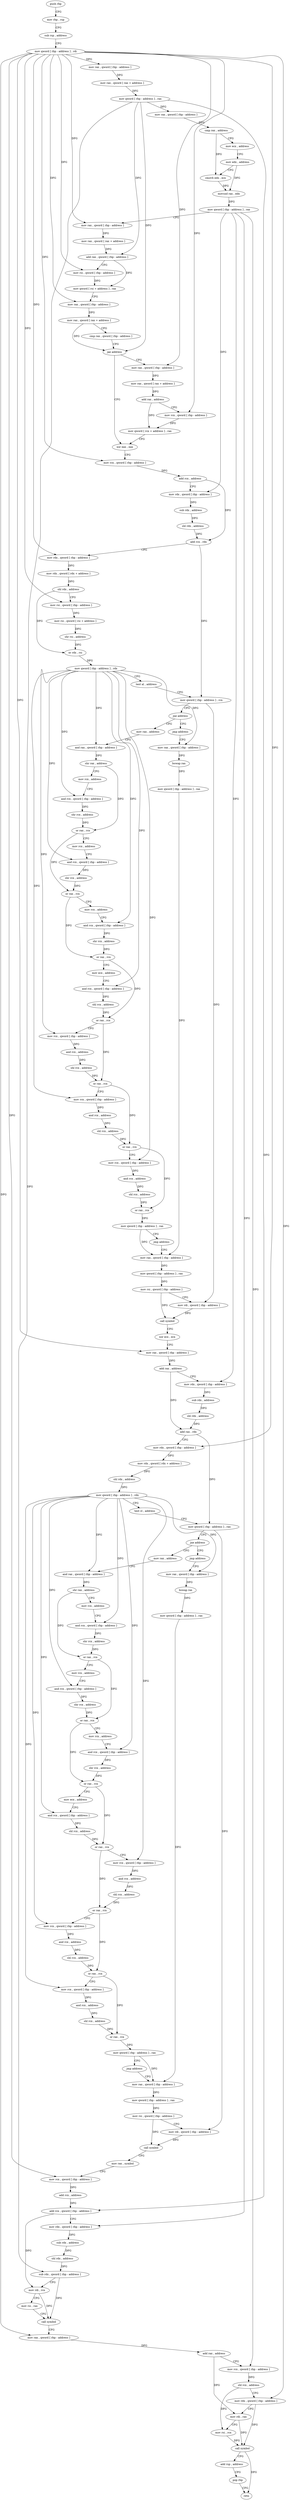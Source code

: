 digraph "func" {
"4290048" [label = "push rbp" ]
"4290049" [label = "mov rbp , rsp" ]
"4290052" [label = "sub rsp , address" ]
"4290056" [label = "mov qword [ rbp - address ] , rdi" ]
"4290060" [label = "mov rax , qword [ rbp - address ]" ]
"4290064" [label = "mov rax , qword [ rax + address ]" ]
"4290068" [label = "mov qword [ rbp - address ] , rax" ]
"4290072" [label = "mov rax , qword [ rbp - address ]" ]
"4290076" [label = "cmp rax , address" ]
"4290080" [label = "mov ecx , address" ]
"4290085" [label = "mov edx , address" ]
"4290090" [label = "cmovb edx , ecx" ]
"4290093" [label = "movsxd rax , edx" ]
"4290096" [label = "mov qword [ rbp - address ] , rax" ]
"4290100" [label = "mov rax , qword [ rbp - address ]" ]
"4290104" [label = "mov rax , qword [ rax + address ]" ]
"4290108" [label = "add rax , qword [ rbp - address ]" ]
"4290112" [label = "mov rsi , qword [ rbp - address ]" ]
"4290116" [label = "mov qword [ rsi + address ] , rax" ]
"4290120" [label = "mov rax , qword [ rbp - address ]" ]
"4290124" [label = "mov rax , qword [ rax + address ]" ]
"4290128" [label = "cmp rax , qword [ rbp - address ]" ]
"4290132" [label = "jae address" ]
"4290160" [label = "xor eax , eax" ]
"4290138" [label = "mov rax , qword [ rbp - address ]" ]
"4290162" [label = "mov rcx , qword [ rbp - address ]" ]
"4290166" [label = "add rcx , address" ]
"4290173" [label = "mov rdx , qword [ rbp - address ]" ]
"4290177" [label = "sub rdx , address" ]
"4290184" [label = "shl rdx , address" ]
"4290188" [label = "add rcx , rdx" ]
"4290191" [label = "mov rdx , qword [ rbp - address ]" ]
"4290195" [label = "mov rdx , qword [ rdx + address ]" ]
"4290199" [label = "shl rdx , address" ]
"4290203" [label = "mov rsi , qword [ rbp - address ]" ]
"4290207" [label = "mov rsi , qword [ rsi + address ]" ]
"4290211" [label = "shr rsi , address" ]
"4290215" [label = "or rdx , rsi" ]
"4290218" [label = "mov qword [ rbp - address ] , rdx" ]
"4290222" [label = "test al , address" ]
"4290224" [label = "mov qword [ rbp - address ] , rcx" ]
"4290228" [label = "jne address" ]
"4290239" [label = "mov rax , address" ]
"4290234" [label = "jmp address" ]
"4290142" [label = "mov rax , qword [ rax + address ]" ]
"4290146" [label = "add rax , address" ]
"4290152" [label = "mov rcx , qword [ rbp - address ]" ]
"4290156" [label = "mov qword [ rcx + address ] , rax" ]
"4290249" [label = "and rax , qword [ rbp - address ]" ]
"4290253" [label = "shr rax , address" ]
"4290257" [label = "mov rcx , address" ]
"4290267" [label = "and rcx , qword [ rbp - address ]" ]
"4290271" [label = "shr rcx , address" ]
"4290275" [label = "or rax , rcx" ]
"4290278" [label = "mov rcx , address" ]
"4290288" [label = "and rcx , qword [ rbp - address ]" ]
"4290292" [label = "shr rcx , address" ]
"4290296" [label = "or rax , rcx" ]
"4290299" [label = "mov rcx , address" ]
"4290309" [label = "and rcx , qword [ rbp - address ]" ]
"4290313" [label = "shr rcx , address" ]
"4290317" [label = "or rax , rcx" ]
"4290320" [label = "mov ecx , address" ]
"4290325" [label = "and rcx , qword [ rbp - address ]" ]
"4290329" [label = "shl rcx , address" ]
"4290333" [label = "or rax , rcx" ]
"4290336" [label = "mov rcx , qword [ rbp - address ]" ]
"4290340" [label = "and rcx , address" ]
"4290347" [label = "shl rcx , address" ]
"4290351" [label = "or rax , rcx" ]
"4290354" [label = "mov rcx , qword [ rbp - address ]" ]
"4290358" [label = "and rcx , address" ]
"4290365" [label = "shl rcx , address" ]
"4290369" [label = "or rax , rcx" ]
"4290372" [label = "mov rcx , qword [ rbp - address ]" ]
"4290376" [label = "and rcx , address" ]
"4290383" [label = "shl rcx , address" ]
"4290387" [label = "or rax , rcx" ]
"4290390" [label = "mov qword [ rbp - address ] , rax" ]
"4290394" [label = "jmp address" ]
"4290410" [label = "mov rax , qword [ rbp - address ]" ]
"4290399" [label = "mov rax , qword [ rbp - address ]" ]
"4290414" [label = "mov qword [ rbp - address ] , rax" ]
"4290418" [label = "mov rsi , qword [ rbp - address ]" ]
"4290422" [label = "mov rdi , qword [ rbp - address ]" ]
"4290426" [label = "call symbol" ]
"4290431" [label = "xor ecx , ecx" ]
"4290433" [label = "mov rax , qword [ rbp - address ]" ]
"4290437" [label = "add rax , address" ]
"4290443" [label = "mov rdx , qword [ rbp - address ]" ]
"4290447" [label = "sub rdx , address" ]
"4290454" [label = "shl rdx , address" ]
"4290458" [label = "add rax , rdx" ]
"4290461" [label = "mov rdx , qword [ rbp - address ]" ]
"4290465" [label = "mov rdx , qword [ rdx + address ]" ]
"4290469" [label = "shl rdx , address" ]
"4290473" [label = "mov qword [ rbp - address ] , rdx" ]
"4290477" [label = "test cl , address" ]
"4290480" [label = "mov qword [ rbp - address ] , rax" ]
"4290484" [label = "jne address" ]
"4290495" [label = "mov rax , address" ]
"4290490" [label = "jmp address" ]
"4290403" [label = "bswap rax" ]
"4290406" [label = "mov qword [ rbp - address ] , rax" ]
"4290505" [label = "and rax , qword [ rbp - address ]" ]
"4290509" [label = "shr rax , address" ]
"4290513" [label = "mov rcx , address" ]
"4290523" [label = "and rcx , qword [ rbp - address ]" ]
"4290527" [label = "shr rcx , address" ]
"4290531" [label = "or rax , rcx" ]
"4290534" [label = "mov rcx , address" ]
"4290544" [label = "and rcx , qword [ rbp - address ]" ]
"4290548" [label = "shr rcx , address" ]
"4290552" [label = "or rax , rcx" ]
"4290555" [label = "mov rcx , address" ]
"4290565" [label = "and rcx , qword [ rbp - address ]" ]
"4290569" [label = "shr rcx , address" ]
"4290573" [label = "or rax , rcx" ]
"4290576" [label = "mov ecx , address" ]
"4290581" [label = "and rcx , qword [ rbp - address ]" ]
"4290585" [label = "shl rcx , address" ]
"4290589" [label = "or rax , rcx" ]
"4290592" [label = "mov rcx , qword [ rbp - address ]" ]
"4290596" [label = "and rcx , address" ]
"4290603" [label = "shl rcx , address" ]
"4290607" [label = "or rax , rcx" ]
"4290610" [label = "mov rcx , qword [ rbp - address ]" ]
"4290614" [label = "and rcx , address" ]
"4290621" [label = "shl rcx , address" ]
"4290625" [label = "or rax , rcx" ]
"4290628" [label = "mov rcx , qword [ rbp - address ]" ]
"4290632" [label = "and rcx , address" ]
"4290639" [label = "shl rcx , address" ]
"4290643" [label = "or rax , rcx" ]
"4290646" [label = "mov qword [ rbp - address ] , rax" ]
"4290650" [label = "jmp address" ]
"4290666" [label = "mov rax , qword [ rbp - address ]" ]
"4290655" [label = "mov rax , qword [ rbp - address ]" ]
"4290670" [label = "mov qword [ rbp - address ] , rax" ]
"4290674" [label = "mov rsi , qword [ rbp - address ]" ]
"4290678" [label = "mov rdi , qword [ rbp - address ]" ]
"4290682" [label = "call symbol" ]
"4290687" [label = "mov rax , symbol" ]
"4290697" [label = "mov rcx , qword [ rbp - address ]" ]
"4290701" [label = "add rcx , address" ]
"4290708" [label = "add rcx , qword [ rbp - address ]" ]
"4290712" [label = "mov rdx , qword [ rbp - address ]" ]
"4290716" [label = "sub rdx , address" ]
"4290723" [label = "shl rdx , address" ]
"4290727" [label = "sub rdx , qword [ rbp - address ]" ]
"4290731" [label = "mov rdi , rcx" ]
"4290734" [label = "mov rsi , rax" ]
"4290737" [label = "call symbol" ]
"4290742" [label = "mov rax , qword [ rbp - address ]" ]
"4290746" [label = "add rax , address" ]
"4290752" [label = "mov rcx , qword [ rbp - address ]" ]
"4290756" [label = "shl rcx , address" ]
"4290760" [label = "mov rdx , qword [ rbp - address ]" ]
"4290764" [label = "mov rdi , rax" ]
"4290767" [label = "mov rsi , rcx" ]
"4290770" [label = "call symbol" ]
"4290775" [label = "add rsp , address" ]
"4290779" [label = "pop rbp" ]
"4290780" [label = "retn" ]
"4290659" [label = "bswap rax" ]
"4290662" [label = "mov qword [ rbp - address ] , rax" ]
"4290048" -> "4290049" [ label = "CFG" ]
"4290049" -> "4290052" [ label = "CFG" ]
"4290052" -> "4290056" [ label = "CFG" ]
"4290056" -> "4290060" [ label = "DFG" ]
"4290056" -> "4290100" [ label = "DFG" ]
"4290056" -> "4290112" [ label = "DFG" ]
"4290056" -> "4290120" [ label = "DFG" ]
"4290056" -> "4290162" [ label = "DFG" ]
"4290056" -> "4290191" [ label = "DFG" ]
"4290056" -> "4290203" [ label = "DFG" ]
"4290056" -> "4290138" [ label = "DFG" ]
"4290056" -> "4290152" [ label = "DFG" ]
"4290056" -> "4290433" [ label = "DFG" ]
"4290056" -> "4290461" [ label = "DFG" ]
"4290056" -> "4290697" [ label = "DFG" ]
"4290056" -> "4290742" [ label = "DFG" ]
"4290056" -> "4290760" [ label = "DFG" ]
"4290060" -> "4290064" [ label = "DFG" ]
"4290064" -> "4290068" [ label = "DFG" ]
"4290068" -> "4290072" [ label = "DFG" ]
"4290068" -> "4290108" [ label = "DFG" ]
"4290068" -> "4290132" [ label = "DFG" ]
"4290068" -> "4290708" [ label = "DFG" ]
"4290068" -> "4290727" [ label = "DFG" ]
"4290072" -> "4290076" [ label = "DFG" ]
"4290076" -> "4290080" [ label = "CFG" ]
"4290076" -> "4290090" [ label = "DFG" ]
"4290080" -> "4290085" [ label = "CFG" ]
"4290085" -> "4290090" [ label = "CFG" ]
"4290085" -> "4290093" [ label = "DFG" ]
"4290090" -> "4290093" [ label = "DFG" ]
"4290093" -> "4290096" [ label = "DFG" ]
"4290096" -> "4290100" [ label = "CFG" ]
"4290096" -> "4290173" [ label = "DFG" ]
"4290096" -> "4290443" [ label = "DFG" ]
"4290096" -> "4290712" [ label = "DFG" ]
"4290096" -> "4290752" [ label = "DFG" ]
"4290100" -> "4290104" [ label = "DFG" ]
"4290104" -> "4290108" [ label = "DFG" ]
"4290108" -> "4290112" [ label = "CFG" ]
"4290108" -> "4290116" [ label = "DFG" ]
"4290112" -> "4290116" [ label = "DFG" ]
"4290116" -> "4290120" [ label = "CFG" ]
"4290120" -> "4290124" [ label = "DFG" ]
"4290124" -> "4290128" [ label = "CFG" ]
"4290124" -> "4290132" [ label = "DFG" ]
"4290128" -> "4290132" [ label = "CFG" ]
"4290132" -> "4290160" [ label = "CFG" ]
"4290132" -> "4290138" [ label = "CFG" ]
"4290160" -> "4290162" [ label = "CFG" ]
"4290138" -> "4290142" [ label = "DFG" ]
"4290162" -> "4290166" [ label = "DFG" ]
"4290166" -> "4290173" [ label = "CFG" ]
"4290166" -> "4290188" [ label = "DFG" ]
"4290173" -> "4290177" [ label = "DFG" ]
"4290177" -> "4290184" [ label = "DFG" ]
"4290184" -> "4290188" [ label = "DFG" ]
"4290188" -> "4290191" [ label = "CFG" ]
"4290188" -> "4290224" [ label = "DFG" ]
"4290191" -> "4290195" [ label = "DFG" ]
"4290195" -> "4290199" [ label = "DFG" ]
"4290199" -> "4290203" [ label = "CFG" ]
"4290199" -> "4290215" [ label = "DFG" ]
"4290203" -> "4290207" [ label = "DFG" ]
"4290207" -> "4290211" [ label = "DFG" ]
"4290211" -> "4290215" [ label = "DFG" ]
"4290215" -> "4290218" [ label = "DFG" ]
"4290218" -> "4290222" [ label = "CFG" ]
"4290218" -> "4290249" [ label = "DFG" ]
"4290218" -> "4290267" [ label = "DFG" ]
"4290218" -> "4290288" [ label = "DFG" ]
"4290218" -> "4290309" [ label = "DFG" ]
"4290218" -> "4290325" [ label = "DFG" ]
"4290218" -> "4290336" [ label = "DFG" ]
"4290218" -> "4290354" [ label = "DFG" ]
"4290218" -> "4290372" [ label = "DFG" ]
"4290218" -> "4290399" [ label = "DFG" ]
"4290222" -> "4290224" [ label = "CFG" ]
"4290224" -> "4290228" [ label = "CFG" ]
"4290224" -> "4290422" [ label = "DFG" ]
"4290228" -> "4290239" [ label = "CFG" ]
"4290228" -> "4290234" [ label = "CFG" ]
"4290239" -> "4290249" [ label = "CFG" ]
"4290234" -> "4290399" [ label = "CFG" ]
"4290142" -> "4290146" [ label = "DFG" ]
"4290146" -> "4290152" [ label = "CFG" ]
"4290146" -> "4290156" [ label = "DFG" ]
"4290152" -> "4290156" [ label = "DFG" ]
"4290156" -> "4290160" [ label = "CFG" ]
"4290249" -> "4290253" [ label = "DFG" ]
"4290253" -> "4290257" [ label = "CFG" ]
"4290253" -> "4290275" [ label = "DFG" ]
"4290257" -> "4290267" [ label = "CFG" ]
"4290267" -> "4290271" [ label = "DFG" ]
"4290271" -> "4290275" [ label = "DFG" ]
"4290275" -> "4290278" [ label = "CFG" ]
"4290275" -> "4290296" [ label = "DFG" ]
"4290278" -> "4290288" [ label = "CFG" ]
"4290288" -> "4290292" [ label = "DFG" ]
"4290292" -> "4290296" [ label = "DFG" ]
"4290296" -> "4290299" [ label = "CFG" ]
"4290296" -> "4290317" [ label = "DFG" ]
"4290299" -> "4290309" [ label = "CFG" ]
"4290309" -> "4290313" [ label = "DFG" ]
"4290313" -> "4290317" [ label = "DFG" ]
"4290317" -> "4290320" [ label = "CFG" ]
"4290317" -> "4290333" [ label = "DFG" ]
"4290320" -> "4290325" [ label = "CFG" ]
"4290325" -> "4290329" [ label = "DFG" ]
"4290329" -> "4290333" [ label = "DFG" ]
"4290333" -> "4290336" [ label = "CFG" ]
"4290333" -> "4290351" [ label = "DFG" ]
"4290336" -> "4290340" [ label = "DFG" ]
"4290340" -> "4290347" [ label = "DFG" ]
"4290347" -> "4290351" [ label = "DFG" ]
"4290351" -> "4290354" [ label = "CFG" ]
"4290351" -> "4290369" [ label = "DFG" ]
"4290354" -> "4290358" [ label = "DFG" ]
"4290358" -> "4290365" [ label = "DFG" ]
"4290365" -> "4290369" [ label = "DFG" ]
"4290369" -> "4290372" [ label = "CFG" ]
"4290369" -> "4290387" [ label = "DFG" ]
"4290372" -> "4290376" [ label = "DFG" ]
"4290376" -> "4290383" [ label = "DFG" ]
"4290383" -> "4290387" [ label = "DFG" ]
"4290387" -> "4290390" [ label = "DFG" ]
"4290390" -> "4290394" [ label = "CFG" ]
"4290390" -> "4290410" [ label = "DFG" ]
"4290394" -> "4290410" [ label = "CFG" ]
"4290410" -> "4290414" [ label = "DFG" ]
"4290399" -> "4290403" [ label = "DFG" ]
"4290414" -> "4290418" [ label = "DFG" ]
"4290418" -> "4290422" [ label = "CFG" ]
"4290418" -> "4290426" [ label = "DFG" ]
"4290422" -> "4290426" [ label = "DFG" ]
"4290426" -> "4290431" [ label = "CFG" ]
"4290431" -> "4290433" [ label = "CFG" ]
"4290433" -> "4290437" [ label = "DFG" ]
"4290437" -> "4290443" [ label = "CFG" ]
"4290437" -> "4290458" [ label = "DFG" ]
"4290443" -> "4290447" [ label = "DFG" ]
"4290447" -> "4290454" [ label = "DFG" ]
"4290454" -> "4290458" [ label = "DFG" ]
"4290458" -> "4290461" [ label = "CFG" ]
"4290458" -> "4290480" [ label = "DFG" ]
"4290461" -> "4290465" [ label = "DFG" ]
"4290465" -> "4290469" [ label = "DFG" ]
"4290469" -> "4290473" [ label = "DFG" ]
"4290473" -> "4290477" [ label = "CFG" ]
"4290473" -> "4290505" [ label = "DFG" ]
"4290473" -> "4290523" [ label = "DFG" ]
"4290473" -> "4290544" [ label = "DFG" ]
"4290473" -> "4290565" [ label = "DFG" ]
"4290473" -> "4290581" [ label = "DFG" ]
"4290473" -> "4290592" [ label = "DFG" ]
"4290473" -> "4290610" [ label = "DFG" ]
"4290473" -> "4290628" [ label = "DFG" ]
"4290473" -> "4290655" [ label = "DFG" ]
"4290477" -> "4290480" [ label = "CFG" ]
"4290480" -> "4290484" [ label = "CFG" ]
"4290480" -> "4290678" [ label = "DFG" ]
"4290484" -> "4290495" [ label = "CFG" ]
"4290484" -> "4290490" [ label = "CFG" ]
"4290495" -> "4290505" [ label = "CFG" ]
"4290490" -> "4290655" [ label = "CFG" ]
"4290403" -> "4290406" [ label = "DFG" ]
"4290406" -> "4290410" [ label = "DFG" ]
"4290505" -> "4290509" [ label = "DFG" ]
"4290509" -> "4290513" [ label = "CFG" ]
"4290509" -> "4290531" [ label = "DFG" ]
"4290513" -> "4290523" [ label = "CFG" ]
"4290523" -> "4290527" [ label = "DFG" ]
"4290527" -> "4290531" [ label = "DFG" ]
"4290531" -> "4290534" [ label = "CFG" ]
"4290531" -> "4290552" [ label = "DFG" ]
"4290534" -> "4290544" [ label = "CFG" ]
"4290544" -> "4290548" [ label = "DFG" ]
"4290548" -> "4290552" [ label = "DFG" ]
"4290552" -> "4290555" [ label = "CFG" ]
"4290552" -> "4290573" [ label = "DFG" ]
"4290555" -> "4290565" [ label = "CFG" ]
"4290565" -> "4290569" [ label = "DFG" ]
"4290569" -> "4290573" [ label = "DFG" ]
"4290573" -> "4290576" [ label = "CFG" ]
"4290573" -> "4290589" [ label = "DFG" ]
"4290576" -> "4290581" [ label = "CFG" ]
"4290581" -> "4290585" [ label = "DFG" ]
"4290585" -> "4290589" [ label = "DFG" ]
"4290589" -> "4290592" [ label = "CFG" ]
"4290589" -> "4290607" [ label = "DFG" ]
"4290592" -> "4290596" [ label = "DFG" ]
"4290596" -> "4290603" [ label = "DFG" ]
"4290603" -> "4290607" [ label = "DFG" ]
"4290607" -> "4290610" [ label = "CFG" ]
"4290607" -> "4290625" [ label = "DFG" ]
"4290610" -> "4290614" [ label = "DFG" ]
"4290614" -> "4290621" [ label = "DFG" ]
"4290621" -> "4290625" [ label = "DFG" ]
"4290625" -> "4290628" [ label = "CFG" ]
"4290625" -> "4290643" [ label = "DFG" ]
"4290628" -> "4290632" [ label = "DFG" ]
"4290632" -> "4290639" [ label = "DFG" ]
"4290639" -> "4290643" [ label = "DFG" ]
"4290643" -> "4290646" [ label = "DFG" ]
"4290646" -> "4290650" [ label = "CFG" ]
"4290646" -> "4290666" [ label = "DFG" ]
"4290650" -> "4290666" [ label = "CFG" ]
"4290666" -> "4290670" [ label = "DFG" ]
"4290655" -> "4290659" [ label = "DFG" ]
"4290670" -> "4290674" [ label = "DFG" ]
"4290674" -> "4290678" [ label = "CFG" ]
"4290674" -> "4290682" [ label = "DFG" ]
"4290678" -> "4290682" [ label = "DFG" ]
"4290682" -> "4290687" [ label = "CFG" ]
"4290687" -> "4290697" [ label = "CFG" ]
"4290697" -> "4290701" [ label = "DFG" ]
"4290701" -> "4290708" [ label = "DFG" ]
"4290708" -> "4290712" [ label = "CFG" ]
"4290708" -> "4290731" [ label = "DFG" ]
"4290712" -> "4290716" [ label = "DFG" ]
"4290716" -> "4290723" [ label = "DFG" ]
"4290723" -> "4290727" [ label = "DFG" ]
"4290727" -> "4290731" [ label = "CFG" ]
"4290727" -> "4290737" [ label = "DFG" ]
"4290731" -> "4290734" [ label = "CFG" ]
"4290731" -> "4290737" [ label = "DFG" ]
"4290734" -> "4290737" [ label = "CFG" ]
"4290737" -> "4290742" [ label = "CFG" ]
"4290742" -> "4290746" [ label = "DFG" ]
"4290746" -> "4290752" [ label = "CFG" ]
"4290746" -> "4290764" [ label = "DFG" ]
"4290752" -> "4290756" [ label = "DFG" ]
"4290756" -> "4290760" [ label = "CFG" ]
"4290756" -> "4290767" [ label = "DFG" ]
"4290760" -> "4290764" [ label = "CFG" ]
"4290760" -> "4290770" [ label = "DFG" ]
"4290764" -> "4290767" [ label = "CFG" ]
"4290764" -> "4290770" [ label = "DFG" ]
"4290767" -> "4290770" [ label = "DFG" ]
"4290770" -> "4290775" [ label = "CFG" ]
"4290770" -> "4290780" [ label = "DFG" ]
"4290775" -> "4290779" [ label = "CFG" ]
"4290779" -> "4290780" [ label = "CFG" ]
"4290659" -> "4290662" [ label = "DFG" ]
"4290662" -> "4290666" [ label = "DFG" ]
}
